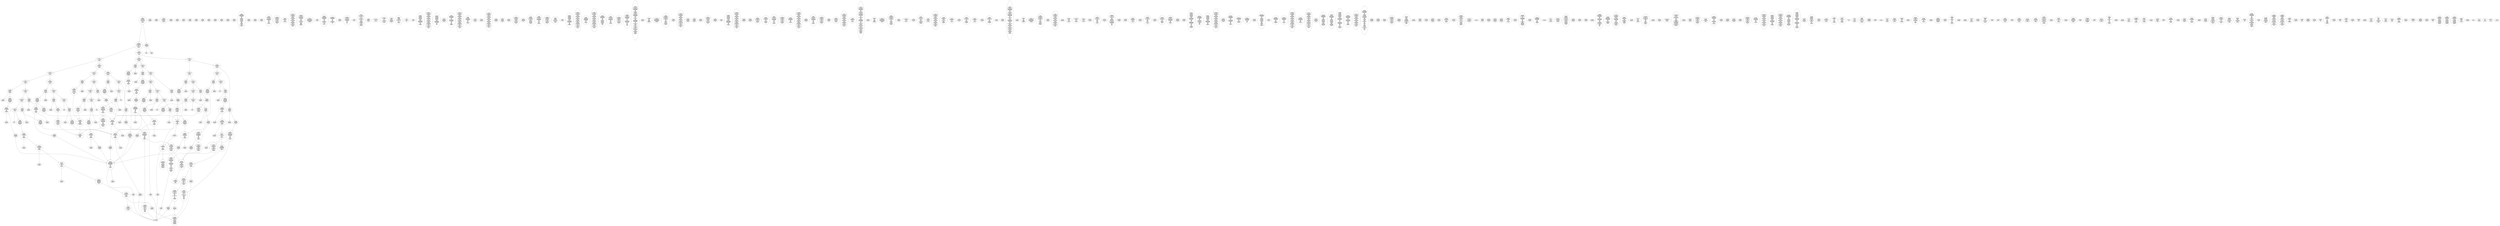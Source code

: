 /* Generated by GvGen v.1.0 (https://www.github.com/stricaud/gvgen) */

digraph G {
compound=true;
   node1 [label="[anywhere]"];
   node2 [label="# 0x0
PUSHX Data
PUSHX Data
MSTORE
PUSHX LogicData
CALLDATASIZE
LT
PUSHX Data
JUMPI
"];
   node3 [label="# 0xd
PUSHX Data
CALLDATALOAD
PUSHX BitData
SHR
PUSHX LogicData
GT
PUSHX Data
JUMPI
"];
   node4 [label="# 0x1e
PUSHX LogicData
GT
PUSHX Data
JUMPI
"];
   node5 [label="# 0x29
PUSHX LogicData
GT
PUSHX Data
JUMPI
"];
   node6 [label="# 0x34
PUSHX LogicData
EQ
PUSHX Data
JUMPI
"];
   node7 [label="# 0x3f
PUSHX LogicData
EQ
PUSHX Data
JUMPI
"];
   node8 [label="# 0x4a
PUSHX LogicData
EQ
PUSHX Data
JUMPI
"];
   node9 [label="# 0x55
PUSHX LogicData
EQ
PUSHX Data
JUMPI
"];
   node10 [label="# 0x60
STOP
"];
   node11 [label="# 0x61
JUMPDEST
PUSHX LogicData
EQ
PUSHX Data
JUMPI
"];
   node12 [label="# 0x6d
PUSHX LogicData
EQ
PUSHX Data
JUMPI
"];
   node13 [label="# 0x78
PUSHX LogicData
EQ
PUSHX Data
JUMPI
"];
   node14 [label="# 0x83
STOP
"];
   node15 [label="# 0x84
JUMPDEST
PUSHX LogicData
GT
PUSHX Data
JUMPI
"];
   node16 [label="# 0x90
PUSHX LogicData
EQ
PUSHX Data
JUMPI
"];
   node17 [label="# 0x9b
PUSHX LogicData
EQ
PUSHX Data
JUMPI
"];
   node18 [label="# 0xa6
PUSHX LogicData
EQ
PUSHX Data
JUMPI
"];
   node19 [label="# 0xb1
PUSHX LogicData
EQ
PUSHX Data
JUMPI
"];
   node20 [label="# 0xbc
STOP
"];
   node21 [label="# 0xbd
JUMPDEST
PUSHX LogicData
EQ
PUSHX Data
JUMPI
"];
   node22 [label="# 0xc9
PUSHX LogicData
EQ
PUSHX Data
JUMPI
"];
   node23 [label="# 0xd4
PUSHX LogicData
EQ
PUSHX Data
JUMPI
"];
   node24 [label="# 0xdf
STOP
"];
   node25 [label="# 0xe0
JUMPDEST
PUSHX LogicData
GT
PUSHX Data
JUMPI
"];
   node26 [label="# 0xec
PUSHX LogicData
GT
PUSHX Data
JUMPI
"];
   node27 [label="# 0xf7
PUSHX LogicData
EQ
PUSHX Data
JUMPI
"];
   node28 [label="# 0x102
PUSHX LogicData
EQ
PUSHX Data
JUMPI
"];
   node29 [label="# 0x10d
PUSHX LogicData
EQ
PUSHX Data
JUMPI
"];
   node30 [label="# 0x118
PUSHX LogicData
EQ
PUSHX Data
JUMPI
"];
   node31 [label="# 0x123
STOP
"];
   node32 [label="# 0x124
JUMPDEST
PUSHX LogicData
EQ
PUSHX Data
JUMPI
"];
   node33 [label="# 0x130
PUSHX LogicData
EQ
PUSHX Data
JUMPI
"];
   node34 [label="# 0x13b
PUSHX LogicData
EQ
PUSHX Data
JUMPI
"];
   node35 [label="# 0x146
STOP
"];
   node36 [label="# 0x147
JUMPDEST
PUSHX LogicData
EQ
PUSHX Data
JUMPI
"];
   node37 [label="# 0x152
PUSHX LogicData
EQ
PUSHX Data
JUMPI
"];
   node38 [label="# 0x15d
PUSHX LogicData
EQ
PUSHX Data
JUMPI
"];
   node39 [label="# 0x168
PUSHX LogicData
EQ
PUSHX Data
JUMPI
"];
   node40 [label="# 0x173
PUSHX LogicData
EQ
PUSHX Data
JUMPI
"];
   node41 [label="# 0x17e
PUSHX LogicData
EQ
PUSHX Data
JUMPI
"];
   node42 [label="# 0x189
STOP
"];
   node43 [label="# 0x18a
JUMPDEST
CALLDATASIZE
PUSHX Data
JUMPI
"];
   node44 [label="# 0x190
STOP
"];
   node45 [label="# 0x191
JUMPDEST
STOP
"];
   node46 [label="# 0x193
JUMPDEST
CALLVALUE
ISZERO
PUSHX Data
JUMPI
"];
   node47 [label="# 0x19b
PUSHX Data
REVERT
"];
   node48 [label="# 0x19f
JUMPDEST
PUSHX Data
PUSHX Data
CALLDATASIZE
PUSHX Data
PUSHX Data
JUMP
"];
   node49 [label="# 0x1ae
JUMPDEST
PUSHX Data
JUMP
"];
   node50 [label="# 0x1b3
JUMPDEST
CALLVALUE
ISZERO
PUSHX Data
JUMPI
"];
   node51 [label="# 0x1bb
PUSHX Data
REVERT
"];
   node52 [label="# 0x1bf
JUMPDEST
PUSHX Data
PUSHX Data
CALLDATASIZE
PUSHX Data
PUSHX Data
JUMP
"];
   node53 [label="# 0x1ce
JUMPDEST
PUSHX Data
JUMP
"];
   node54 [label="# 0x1d3
JUMPDEST
PUSHX MemData
MLOAD
ISZERO
ISZERO
MSTORE
PUSHX ArithData
ADD
"];
   node55 [label="# 0x1df
JUMPDEST
PUSHX MemData
MLOAD
SUB
RETURN
"];
   node56 [label="# 0x1e8
JUMPDEST
CALLVALUE
ISZERO
PUSHX Data
JUMPI
"];
   node57 [label="# 0x1f0
PUSHX Data
REVERT
"];
   node58 [label="# 0x1f4
JUMPDEST
PUSHX Data
PUSHX Data
JUMP
"];
   node59 [label="# 0x1fd
JUMPDEST
PUSHX MemData
MLOAD
PUSHX Data
PUSHX Data
JUMP
"];
   node60 [label="# 0x20a
JUMPDEST
CALLVALUE
ISZERO
PUSHX Data
JUMPI
"];
   node61 [label="# 0x212
PUSHX Data
REVERT
"];
   node62 [label="# 0x216
JUMPDEST
PUSHX Data
PUSHX Data
CALLDATASIZE
PUSHX Data
PUSHX Data
JUMP
"];
   node63 [label="# 0x225
JUMPDEST
PUSHX Data
JUMP
"];
   node64 [label="# 0x22a
JUMPDEST
PUSHX MemData
MLOAD
PUSHX ArithData
PUSHX BitData
PUSHX BitData
SHL
SUB
AND
MSTORE
PUSHX ArithData
ADD
PUSHX Data
JUMP
"];
   node65 [label="# 0x242
JUMPDEST
CALLVALUE
ISZERO
PUSHX Data
JUMPI
"];
   node66 [label="# 0x24a
PUSHX Data
REVERT
"];
   node67 [label="# 0x24e
JUMPDEST
PUSHX Data
PUSHX Data
CALLDATASIZE
PUSHX Data
PUSHX Data
JUMP
"];
   node68 [label="# 0x25d
JUMPDEST
PUSHX Data
JUMP
"];
   node69 [label="# 0x262
JUMPDEST
CALLVALUE
ISZERO
PUSHX Data
JUMPI
"];
   node70 [label="# 0x26a
PUSHX Data
REVERT
"];
   node71 [label="# 0x26e
JUMPDEST
PUSHX Data
PUSHX Data
CALLDATASIZE
PUSHX Data
PUSHX Data
JUMP
"];
   node72 [label="# 0x27d
JUMPDEST
PUSHX Data
JUMP
"];
   node73 [label="# 0x282
JUMPDEST
CALLVALUE
ISZERO
PUSHX Data
JUMPI
"];
   node74 [label="# 0x28a
PUSHX Data
REVERT
"];
   node75 [label="# 0x28e
JUMPDEST
PUSHX Data
PUSHX Data
JUMP
"];
   node76 [label="# 0x297
JUMPDEST
CALLVALUE
ISZERO
PUSHX Data
JUMPI
"];
   node77 [label="# 0x29f
PUSHX Data
REVERT
"];
   node78 [label="# 0x2a3
JUMPDEST
PUSHX Data
PUSHX Data
CALLDATASIZE
PUSHX Data
PUSHX Data
JUMP
"];
   node79 [label="# 0x2b2
JUMPDEST
PUSHX Data
JUMP
"];
   node80 [label="# 0x2b7
JUMPDEST
CALLVALUE
ISZERO
PUSHX Data
JUMPI
"];
   node81 [label="# 0x2bf
PUSHX Data
REVERT
"];
   node82 [label="# 0x2c3
JUMPDEST
PUSHX Data
PUSHX Data
CALLDATASIZE
PUSHX Data
PUSHX Data
JUMP
"];
   node83 [label="# 0x2d2
JUMPDEST
PUSHX Data
JUMP
"];
   node84 [label="# 0x2d7
JUMPDEST
CALLVALUE
ISZERO
PUSHX Data
JUMPI
"];
   node85 [label="# 0x2df
PUSHX Data
REVERT
"];
   node86 [label="# 0x2e3
JUMPDEST
PUSHX Data
PUSHX Data
CALLDATASIZE
PUSHX Data
PUSHX Data
JUMP
"];
   node87 [label="# 0x2f2
JUMPDEST
PUSHX Data
JUMP
"];
   node88 [label="# 0x2f7
JUMPDEST
CALLVALUE
ISZERO
PUSHX Data
JUMPI
"];
   node89 [label="# 0x2ff
PUSHX Data
REVERT
"];
   node90 [label="# 0x303
JUMPDEST
PUSHX Data
PUSHX Data
JUMP
"];
   node91 [label="# 0x30c
JUMPDEST
CALLVALUE
ISZERO
PUSHX Data
JUMPI
"];
   node92 [label="# 0x314
PUSHX Data
REVERT
"];
   node93 [label="# 0x318
JUMPDEST
PUSHX Data
PUSHX Data
CALLDATASIZE
PUSHX Data
PUSHX Data
JUMP
"];
   node94 [label="# 0x327
JUMPDEST
PUSHX Data
JUMP
"];
   node95 [label="# 0x32c
JUMPDEST
PUSHX MemData
MLOAD
MSTORE
PUSHX ArithData
ADD
PUSHX Data
JUMP
"];
   node96 [label="# 0x33a
JUMPDEST
CALLVALUE
ISZERO
PUSHX Data
JUMPI
"];
   node97 [label="# 0x342
PUSHX Data
REVERT
"];
   node98 [label="# 0x346
JUMPDEST
PUSHX Data
PUSHX Data
JUMP
"];
   node99 [label="# 0x34f
JUMPDEST
CALLVALUE
ISZERO
PUSHX Data
JUMPI
"];
   node100 [label="# 0x357
PUSHX Data
REVERT
"];
   node101 [label="# 0x35b
JUMPDEST
PUSHX Data
PUSHX Data
CALLDATASIZE
PUSHX Data
PUSHX Data
JUMP
"];
   node102 [label="# 0x36a
JUMPDEST
PUSHX Data
JUMP
"];
   node103 [label="# 0x36f
JUMPDEST
CALLVALUE
ISZERO
PUSHX Data
JUMPI
"];
   node104 [label="# 0x377
PUSHX Data
REVERT
"];
   node105 [label="# 0x37b
JUMPDEST
PUSHX Data
PUSHX Data
JUMP
"];
   node106 [label="# 0x384
JUMPDEST
CALLVALUE
ISZERO
PUSHX Data
JUMPI
"];
   node107 [label="# 0x38c
PUSHX Data
REVERT
"];
   node108 [label="# 0x390
JUMPDEST
PUSHX StorData
SLOAD
PUSHX ArithData
PUSHX BitData
PUSHX BitData
SHL
SUB
AND
PUSHX Data
JUMP
"];
   node109 [label="# 0x3a2
JUMPDEST
CALLVALUE
ISZERO
PUSHX Data
JUMPI
"];
   node110 [label="# 0x3aa
PUSHX Data
REVERT
"];
   node111 [label="# 0x3ae
JUMPDEST
PUSHX StorData
SLOAD
PUSHX Data
PUSHX Data
DIV
PUSHX BitData
AND
JUMP
"];
   node112 [label="# 0x3c1
JUMPDEST
CALLVALUE
ISZERO
PUSHX Data
JUMPI
"];
   node113 [label="# 0x3c9
PUSHX Data
REVERT
"];
   node114 [label="# 0x3cd
JUMPDEST
PUSHX Data
PUSHX Data
JUMP
"];
   node115 [label="# 0x3d6
JUMPDEST
CALLVALUE
ISZERO
PUSHX Data
JUMPI
"];
   node116 [label="# 0x3de
PUSHX Data
REVERT
"];
   node117 [label="# 0x3e2
JUMPDEST
PUSHX StorData
SLOAD
PUSHX Data
PUSHX BitData
AND
JUMP
"];
   node118 [label="# 0x3f0
JUMPDEST
CALLVALUE
ISZERO
PUSHX Data
JUMPI
"];
   node119 [label="# 0x3f8
PUSHX Data
REVERT
"];
   node120 [label="# 0x3fc
JUMPDEST
PUSHX Data
PUSHX Data
CALLDATASIZE
PUSHX Data
PUSHX Data
JUMP
"];
   node121 [label="# 0x40b
JUMPDEST
PUSHX Data
JUMP
"];
   node122 [label="# 0x410
JUMPDEST
CALLVALUE
ISZERO
PUSHX Data
JUMPI
"];
   node123 [label="# 0x418
PUSHX Data
REVERT
"];
   node124 [label="# 0x41c
JUMPDEST
PUSHX Data
PUSHX Data
CALLDATASIZE
PUSHX Data
PUSHX Data
JUMP
"];
   node125 [label="# 0x42b
JUMPDEST
PUSHX Data
JUMP
"];
   node126 [label="# 0x430
JUMPDEST
CALLVALUE
ISZERO
PUSHX Data
JUMPI
"];
   node127 [label="# 0x438
PUSHX Data
REVERT
"];
   node128 [label="# 0x43c
JUMPDEST
PUSHX Data
PUSHX StorData
SLOAD
JUMP
"];
   node129 [label="# 0x446
JUMPDEST
CALLVALUE
ISZERO
PUSHX Data
JUMPI
"];
   node130 [label="# 0x44e
PUSHX Data
REVERT
"];
   node131 [label="# 0x452
JUMPDEST
PUSHX Data
PUSHX Data
CALLDATASIZE
PUSHX Data
PUSHX Data
JUMP
"];
   node132 [label="# 0x461
JUMPDEST
PUSHX Data
JUMP
"];
   node133 [label="# 0x466
JUMPDEST
CALLVALUE
ISZERO
PUSHX Data
JUMPI
"];
   node134 [label="# 0x46e
PUSHX Data
REVERT
"];
   node135 [label="# 0x472
JUMPDEST
PUSHX Data
PUSHX Data
CALLDATASIZE
PUSHX Data
PUSHX Data
JUMP
"];
   node136 [label="# 0x481
JUMPDEST
PUSHX ArithData
PUSHX BitData
PUSHX BitData
SHL
SUB
AND
PUSHX Data
MSTORE
PUSHX Data
PUSHX Data
MSTORE
PUSHX Data
SHA3
AND
MSTORE
MSTORE
SHA3
SLOAD
PUSHX BitData
AND
JUMP
"];
   node137 [label="# 0x4af
JUMPDEST
CALLVALUE
ISZERO
PUSHX Data
JUMPI
"];
   node138 [label="# 0x4b7
PUSHX Data
REVERT
"];
   node139 [label="# 0x4bb
JUMPDEST
PUSHX Data
PUSHX Data
CALLDATASIZE
PUSHX Data
PUSHX Data
JUMP
"];
   node140 [label="# 0x4ca
JUMPDEST
PUSHX Data
JUMP
"];
   node141 [label="# 0x4cf
JUMPDEST
CALLVALUE
ISZERO
PUSHX Data
JUMPI
"];
   node142 [label="# 0x4d7
PUSHX Data
REVERT
"];
   node143 [label="# 0x4db
JUMPDEST
PUSHX Data
PUSHX Data
CALLDATASIZE
PUSHX Data
PUSHX Data
JUMP
"];
   node144 [label="# 0x4ea
JUMPDEST
PUSHX Data
JUMP
"];
   node145 [label="# 0x4ef
JUMPDEST
PUSHX Data
PUSHX Data
CALLDATASIZE
PUSHX Data
PUSHX Data
JUMP
"];
   node146 [label="# 0x4fd
JUMPDEST
PUSHX Data
JUMP
"];
   node147 [label="# 0x502
JUMPDEST
PUSHX StorData
SLOAD
PUSHX ArithData
PUSHX BitData
PUSHX BitData
SHL
SUB
AND
CALLER
EQ
PUSHX Data
JUMPI
"];
   node148 [label="# 0x515
PUSHX MemData
MLOAD
PUSHX BitData
PUSHX BitData
SHL
MSTORE
PUSHX ArithData
ADD
PUSHX Data
PUSHX Data
JUMP
"];
   node149 [label="# 0x52c
JUMPDEST
PUSHX MemData
MLOAD
SUB
REVERT
"];
   node150 [label="# 0x535
JUMPDEST
SELFBALANCE
GT
ISZERO
PUSHX Data
JUMPI
"];
   node151 [label="# 0x53e
PUSHX MemData
MLOAD
PUSHX BitData
PUSHX BitData
SHL
MSTORE
PUSHX Data
PUSHX ArithData
ADD
MSTORE
PUSHX Data
PUSHX ArithData
ADD
MSTORE
PUSHX Data
PUSHX ArithData
ADD
MSTORE
PUSHX ArithData
ADD
PUSHX Data
JUMP
"];
   node152 [label="# 0x585
JUMPDEST
PUSHX MemData
MLOAD
PUSHX ArithData
PUSHX BitData
PUSHX BitData
SHL
SUB
AND
ISZERO
PUSHX ArithData
MUL
PUSHX Data
CALL
ISZERO
ISZERO
PUSHX Data
JUMPI
"];
   node153 [label="# 0x5b2
RETURNDATASIZE
PUSHX Data
RETURNDATACOPY
RETURNDATASIZE
PUSHX Data
REVERT
"];
   node154 [label="# 0x5bb
JUMPDEST
JUMP
"];
   node155 [label="# 0x5c0
JUMPDEST
PUSHX Data
PUSHX ArithData
PUSHX BitData
PUSHX BitData
SHL
SUB
NOT
AND
PUSHX BitData
PUSHX BitData
SHL
EQ
PUSHX Data
JUMPI
"];
   node156 [label="# 0x5dc
PUSHX ArithData
PUSHX BitData
PUSHX BitData
SHL
SUB
NOT
AND
PUSHX BitData
PUSHX BitData
SHL
EQ
"];
   node157 [label="# 0x5f1
JUMPDEST
PUSHX Data
JUMPI
"];
   node158 [label="# 0x5f7
PUSHX BitData
PUSHX BitData
SHL
PUSHX ArithData
PUSHX BitData
PUSHX BitData
SHL
SUB
NOT
AND
EQ
"];
   node159 [label="# 0x60c
JUMPDEST
JUMP
"];
   node160 [label="# 0x612
JUMPDEST
PUSHX Data
PUSHX StorData
SLOAD
PUSHX Data
PUSHX Data
JUMP
"];
   node161 [label="# 0x621
JUMPDEST
PUSHX ArithData
ADD
PUSHX ArithData
DIV
MUL
PUSHX ArithData
ADD
PUSHX MemData
MLOAD
ADD
PUSHX Data
MSTORE
MSTORE
PUSHX ArithData
ADD
SLOAD
PUSHX Data
PUSHX Data
JUMP
"];
   node162 [label="# 0x64d
JUMPDEST
ISZERO
PUSHX Data
JUMPI
"];
   node163 [label="# 0x654
PUSHX LogicData
LT
PUSHX Data
JUMPI
"];
   node164 [label="# 0x65c
PUSHX ArithData
SLOAD
DIV
MUL
MSTORE
PUSHX ArithData
ADD
PUSHX Data
JUMP
"];
   node165 [label="# 0x66f
JUMPDEST
ADD
PUSHX Data
MSTORE
PUSHX Data
PUSHX Data
SHA3
"];
   node166 [label="# 0x67d
JUMPDEST
SLOAD
MSTORE
PUSHX ArithData
ADD
PUSHX ArithData
ADD
GT
PUSHX Data
JUMPI
"];
   node167 [label="# 0x691
SUB
PUSHX BitData
AND
ADD
"];
   node168 [label="# 0x69a
JUMPDEST
JUMP
"];
   node169 [label="# 0x6a4
JUMPDEST
PUSHX Data
MSTORE
PUSHX Data
PUSHX Data
MSTORE
PUSHX Data
SHA3
SLOAD
PUSHX ArithData
PUSHX BitData
PUSHX BitData
SHL
SUB
AND
PUSHX Data
JUMPI
"];
   node170 [label="# 0x6c1
PUSHX MemData
MLOAD
PUSHX BitData
PUSHX BitData
SHL
MSTORE
PUSHX Data
PUSHX ArithData
ADD
MSTORE
PUSHX Data
PUSHX ArithData
ADD
MSTORE
PUSHX Data
PUSHX ArithData
ADD
MSTORE
PUSHX BitData
PUSHX BitData
SHL
PUSHX ArithData
ADD
MSTORE
PUSHX ArithData
ADD
PUSHX Data
JUMP
"];
   node171 [label="# 0x71d
JUMPDEST
PUSHX Data
MSTORE
PUSHX Data
PUSHX Data
MSTORE
PUSHX Data
SHA3
SLOAD
PUSHX ArithData
PUSHX BitData
PUSHX BitData
SHL
SUB
AND
JUMP
"];
   node172 [label="# 0x739
JUMPDEST
PUSHX Data
PUSHX Data
PUSHX Data
JUMP
"];
   node173 [label="# 0x744
JUMPDEST
PUSHX ArithData
PUSHX BitData
PUSHX BitData
SHL
SUB
AND
PUSHX ArithData
PUSHX BitData
PUSHX BitData
SHL
SUB
AND
EQ
ISZERO
PUSHX Data
JUMPI
"];
   node174 [label="# 0x761
PUSHX MemData
MLOAD
PUSHX BitData
PUSHX BitData
SHL
MSTORE
PUSHX Data
PUSHX ArithData
ADD
MSTORE
PUSHX Data
PUSHX ArithData
ADD
MSTORE
PUSHX Data
PUSHX ArithData
ADD
MSTORE
PUSHX BitData
PUSHX BitData
SHL
PUSHX ArithData
ADD
MSTORE
PUSHX ArithData
ADD
PUSHX Data
JUMP
"];
   node175 [label="# 0x7b2
JUMPDEST
CALLER
PUSHX ArithData
PUSHX BitData
PUSHX BitData
SHL
SUB
AND
EQ
PUSHX Data
JUMPI
"];
   node176 [label="# 0x7c4
PUSHX Data
CALLER
PUSHX Data
JUMP
"];
   node177 [label="# 0x7ce
JUMPDEST
PUSHX Data
JUMPI
"];
   node178 [label="# 0x7d3
PUSHX MemData
MLOAD
PUSHX BitData
PUSHX BitData
SHL
MSTORE
PUSHX Data
PUSHX ArithData
ADD
MSTORE
PUSHX Data
PUSHX ArithData
ADD
MSTORE
PUSHX Data
PUSHX ArithData
ADD
MSTORE
PUSHX Data
PUSHX ArithData
ADD
MSTORE
PUSHX ArithData
ADD
PUSHX Data
JUMP
"];
   node179 [label="# 0x840
JUMPDEST
PUSHX Data
PUSHX Data
JUMP
"];
   node180 [label="# 0x84a
JUMPDEST
PUSHX Data
CALLER
PUSHX Data
JUMP
"];
   node181 [label="# 0x854
JUMPDEST
PUSHX Data
JUMPI
"];
   node182 [label="# 0x859
PUSHX MemData
MLOAD
PUSHX BitData
PUSHX BitData
SHL
MSTORE
PUSHX ArithData
ADD
PUSHX Data
PUSHX Data
JUMP
"];
   node183 [label="# 0x870
JUMPDEST
PUSHX Data
PUSHX Data
JUMP
"];
   node184 [label="# 0x87b
JUMPDEST
PUSHX StorData
SLOAD
PUSHX ArithData
PUSHX BitData
PUSHX BitData
SHL
SUB
AND
CALLER
EQ
PUSHX Data
JUMPI
"];
   node185 [label="# 0x88e
PUSHX MemData
MLOAD
PUSHX BitData
PUSHX BitData
SHL
MSTORE
PUSHX ArithData
ADD
PUSHX Data
PUSHX Data
JUMP
"];
   node186 [label="# 0x8a5
JUMPDEST
PUSHX StorData
SLOAD
PUSHX BitData
NOT
AND
PUSHX ArithData
DIV
PUSHX BitData
AND
ISZERO
MUL
OR
SSTORE
JUMP
"];
   node187 [label="# 0x8c2
JUMPDEST
PUSHX Data
PUSHX MemData
MLOAD
PUSHX ArithData
ADD
PUSHX Data
MSTORE
PUSHX Data
MSTORE
PUSHX Data
JUMP
"];
   node188 [label="# 0x8dd
JUMPDEST
PUSHX StorData
SLOAD
PUSHX ArithData
PUSHX BitData
PUSHX BitData
SHL
SUB
AND
CALLER
EQ
PUSHX Data
JUMPI
"];
   node189 [label="# 0x8f0
PUSHX MemData
MLOAD
PUSHX BitData
PUSHX BitData
SHL
MSTORE
PUSHX ArithData
ADD
PUSHX Data
PUSHX Data
JUMP
"];
   node190 [label="# 0x907
JUMPDEST
MLOAD
PUSHX Data
PUSHX Data
PUSHX ArithData
ADD
PUSHX Data
JUMP
"];
   node191 [label="# 0x91a
JUMPDEST
JUMP
"];
   node192 [label="# 0x91e
JUMPDEST
PUSHX Data
MSTORE
PUSHX Data
PUSHX Data
MSTORE
PUSHX Data
SHA3
SLOAD
PUSHX ArithData
PUSHX BitData
PUSHX BitData
SHL
SUB
AND
PUSHX Data
JUMPI
"];
   node193 [label="# 0x93c
PUSHX MemData
MLOAD
PUSHX BitData
PUSHX BitData
SHL
MSTORE
PUSHX Data
PUSHX ArithData
ADD
MSTORE
PUSHX Data
PUSHX ArithData
ADD
MSTORE
PUSHX Data
PUSHX ArithData
ADD
MSTORE
PUSHX BitData
PUSHX BitData
SHL
PUSHX ArithData
ADD
MSTORE
PUSHX ArithData
ADD
PUSHX Data
JUMP
"];
   node194 [label="# 0x995
JUMPDEST
PUSHX Data
PUSHX StorData
SLOAD
PUSHX Data
PUSHX Data
JUMP
"];
   node195 [label="# 0x9a4
JUMPDEST
PUSHX Data
PUSHX ArithData
PUSHX BitData
PUSHX BitData
SHL
SUB
AND
PUSHX Data
JUMPI
"];
   node196 [label="# 0x9b5
PUSHX MemData
MLOAD
PUSHX BitData
PUSHX BitData
SHL
MSTORE
PUSHX Data
PUSHX ArithData
ADD
MSTORE
PUSHX Data
PUSHX ArithData
ADD
MSTORE
PUSHX Data
PUSHX ArithData
ADD
MSTORE
PUSHX BitData
PUSHX BitData
SHL
PUSHX ArithData
ADD
MSTORE
PUSHX ArithData
ADD
PUSHX Data
JUMP
"];
   node197 [label="# 0xa0f
JUMPDEST
PUSHX ArithData
PUSHX BitData
PUSHX BitData
SHL
SUB
AND
PUSHX Data
MSTORE
PUSHX Data
PUSHX Data
MSTORE
PUSHX Data
SHA3
SLOAD
JUMP
"];
   node198 [label="# 0xa2b
JUMPDEST
PUSHX StorData
SLOAD
PUSHX ArithData
PUSHX BitData
PUSHX BitData
SHL
SUB
AND
CALLER
EQ
PUSHX Data
JUMPI
"];
   node199 [label="# 0xa3e
PUSHX MemData
MLOAD
PUSHX BitData
PUSHX BitData
SHL
MSTORE
PUSHX ArithData
ADD
PUSHX Data
PUSHX Data
JUMP
"];
   node200 [label="# 0xa55
JUMPDEST
PUSHX Data
PUSHX Data
PUSHX Data
JUMP
"];
   node201 [label="# 0xa5f
JUMPDEST
JUMP
"];
   node202 [label="# 0xa61
JUMPDEST
PUSHX StorData
SLOAD
PUSHX ArithData
PUSHX BitData
PUSHX BitData
SHL
SUB
AND
CALLER
EQ
PUSHX Data
JUMPI
"];
   node203 [label="# 0xa74
PUSHX MemData
MLOAD
PUSHX BitData
PUSHX BitData
SHL
MSTORE
PUSHX ArithData
ADD
PUSHX Data
PUSHX Data
JUMP
"];
   node204 [label="# 0xa8b
JUMPDEST
PUSHX StorData
SLOAD
PUSHX ArithData
PUSHX BitData
PUSHX BitData
SHL
SUB
NOT
AND
PUSHX ArithData
PUSHX BitData
PUSHX BitData
SHL
SUB
AND
OR
SSTORE
JUMP
"];
   node205 [label="# 0xaa9
JUMPDEST
JUMP
"];
   node206 [label="# 0xaac
JUMPDEST
PUSHX StorData
SLOAD
PUSHX ArithData
PUSHX BitData
PUSHX BitData
SHL
SUB
AND
CALLER
EQ
PUSHX Data
JUMPI
"];
   node207 [label="# 0xabf
PUSHX MemData
MLOAD
PUSHX BitData
PUSHX BitData
SHL
MSTORE
PUSHX ArithData
ADD
PUSHX Data
PUSHX Data
JUMP
"];
   node208 [label="# 0xad6
JUMPDEST
PUSHX StorData
SLOAD
PUSHX BitData
NOT
AND
PUSHX BitData
AND
ISZERO
OR
SSTORE
JUMP
"];
   node209 [label="# 0xaea
JUMPDEST
PUSHX Data
PUSHX StorData
SLOAD
PUSHX Data
PUSHX Data
JUMP
"];
   node210 [label="# 0xaf9
JUMPDEST
PUSHX StorData
SLOAD
PUSHX ArithData
PUSHX BitData
PUSHX BitData
SHL
SUB
AND
PUSHX BitData
ADDRESS
CALLER
PUSHX MemData
MLOAD
PUSHX ArithData
PUSHX BitData
PUSHX BitData
SHL
SUB
NOT
PUSHX BitData
SHL
AND
MSTORE
PUSHX ArithData
PUSHX BitData
PUSHX BitData
SHL
SUB
AND
PUSHX ArithData
ADD
MSTORE
AND
PUSHX ArithData
ADD
MSTORE
PUSHX ArithData
ADD
PUSHX Data
PUSHX MemData
MLOAD
SUB
PUSHX Data
EXTCODESIZE
ISZERO
ISZERO
PUSHX Data
JUMPI
"];
   node211 [label="# 0xb50
PUSHX Data
REVERT
"];
   node212 [label="# 0xb54
JUMPDEST
GAS
CALL
ISZERO
ISZERO
PUSHX Data
JUMPI
"];
   node213 [label="# 0xb5f
RETURNDATASIZE
PUSHX Data
RETURNDATACOPY
RETURNDATASIZE
PUSHX Data
REVERT
"];
   node214 [label="# 0xb68
JUMPDEST
PUSHX MemData
MLOAD
RETURNDATASIZE
PUSHX BitData
NOT
PUSHX ArithData
ADD
AND
ADD
PUSHX Data
MSTORE
ADD
PUSHX Data
PUSHX Data
JUMP
"];
   node215 [label="# 0xb8c
JUMPDEST
PUSHX Data
JUMPI
"];
   node216 [label="# 0xb91
PUSHX MemData
MLOAD
PUSHX BitData
PUSHX BitData
SHL
MSTORE
PUSHX Data
PUSHX ArithData
ADD
MSTORE
PUSHX Data
PUSHX ArithData
ADD
MSTORE
PUSHX BitData
PUSHX BitData
SHL
PUSHX ArithData
ADD
MSTORE
PUSHX ArithData
ADD
PUSHX Data
JUMP
"];
   node217 [label="# 0xbc8
JUMPDEST
PUSHX Data
CALLER
PUSHX Data
JUMP
"];
   node218 [label="# 0xbd3
JUMPDEST
PUSHX Data
CALLER
PUSHX Data
JUMP
"];
   node219 [label="# 0xbdd
JUMPDEST
PUSHX Data
JUMPI
"];
   node220 [label="# 0xbe2
PUSHX MemData
MLOAD
PUSHX BitData
PUSHX BitData
SHL
MSTORE
PUSHX ArithData
ADD
PUSHX Data
PUSHX Data
JUMP
"];
   node221 [label="# 0xbf9
JUMPDEST
PUSHX Data
PUSHX Data
JUMP
"];
   node222 [label="# 0xc05
JUMPDEST
JUMP
"];
   node223 [label="# 0xc0b
JUMPDEST
PUSHX Data
MSTORE
PUSHX Data
PUSHX Data
MSTORE
PUSHX Data
SHA3
SLOAD
PUSHX Data
PUSHX ArithData
PUSHX BitData
PUSHX BitData
SHL
SUB
AND
PUSHX Data
JUMPI
"];
   node224 [label="# 0xc2b
PUSHX MemData
MLOAD
PUSHX BitData
PUSHX BitData
SHL
MSTORE
PUSHX Data
PUSHX ArithData
ADD
MSTORE
PUSHX Data
PUSHX ArithData
ADD
MSTORE
PUSHX Data
PUSHX ArithData
ADD
MSTORE
PUSHX BitData
PUSHX BitData
SHL
PUSHX ArithData
ADD
MSTORE
PUSHX ArithData
ADD
PUSHX Data
JUMP
"];
   node225 [label="# 0xc8a
JUMPDEST
PUSHX Data
PUSHX Data
JUMP
"];
   node226 [label="# 0xc92
JUMPDEST
PUSHX Data
PUSHX Data
JUMP
"];
   node227 [label="# 0xc9b
JUMPDEST
PUSHX MemData
MLOAD
PUSHX ArithData
ADD
PUSHX Data
PUSHX Data
JUMP
"];
   node228 [label="# 0xcac
JUMPDEST
PUSHX MemData
MLOAD
PUSHX ArithData
SUB
SUB
MSTORE
PUSHX Data
MSTORE
JUMP
"];
   node229 [label="# 0xcc2
JUMPDEST
PUSHX StorData
SLOAD
PUSHX ArithData
PUSHX BitData
PUSHX BitData
SHL
SUB
AND
CALLER
EQ
PUSHX Data
JUMPI
"];
   node230 [label="# 0xcd5
PUSHX MemData
MLOAD
PUSHX BitData
PUSHX BitData
SHL
MSTORE
PUSHX ArithData
ADD
PUSHX Data
PUSHX Data
JUMP
"];
   node231 [label="# 0xcec
JUMPDEST
PUSHX ArithData
PUSHX BitData
PUSHX BitData
SHL
SUB
AND
PUSHX Data
JUMPI
"];
   node232 [label="# 0xcfb
PUSHX MemData
MLOAD
PUSHX BitData
PUSHX BitData
SHL
MSTORE
PUSHX Data
PUSHX ArithData
ADD
MSTORE
PUSHX Data
PUSHX ArithData
ADD
MSTORE
PUSHX Data
PUSHX ArithData
ADD
MSTORE
PUSHX BitData
PUSHX BitData
SHL
PUSHX ArithData
ADD
MSTORE
PUSHX ArithData
ADD
PUSHX Data
JUMP
"];
   node233 [label="# 0xd51
JUMPDEST
PUSHX Data
PUSHX Data
JUMP
"];
   node234 [label="# 0xd5a
JUMPDEST
PUSHX StorData
SLOAD
PUSHX ArithData
PUSHX BitData
PUSHX BitData
SHL
SUB
AND
CALLER
EQ
PUSHX Data
JUMPI
"];
   node235 [label="# 0xd6d
PUSHX MemData
MLOAD
PUSHX BitData
PUSHX BitData
SHL
MSTORE
PUSHX ArithData
ADD
PUSHX Data
PUSHX Data
JUMP
"];
   node236 [label="# 0xd84
JUMPDEST
PUSHX Data
SSTORE
JUMP
"];
   node237 [label="# 0xd89
JUMPDEST
PUSHX StorData
SLOAD
PUSHX BitData
AND
PUSHX Data
JUMPI
"];
   node238 [label="# 0xd94
PUSHX MemData
MLOAD
PUSHX BitData
PUSHX BitData
SHL
MSTORE
PUSHX Data
PUSHX ArithData
ADD
MSTORE
PUSHX Data
PUSHX ArithData
ADD
MSTORE
PUSHX Data
PUSHX ArithData
ADD
MSTORE
PUSHX ArithData
ADD
PUSHX Data
JUMP
"];
   node239 [label="# 0xddb
JUMPDEST
PUSHX LogicData
MLOAD
GT
PUSHX Data
JUMPI
"];
   node240 [label="# 0xde5
PUSHX StorData
SLOAD
PUSHX ArithData
PUSHX BitData
PUSHX BitData
SHL
SUB
AND
PUSHX BitData
CALLER
PUSHX MemData
MLOAD
PUSHX ArithData
PUSHX BitData
PUSHX BitData
SHL
SUB
NOT
PUSHX BitData
SHL
AND
MSTORE
PUSHX ArithData
PUSHX BitData
PUSHX BitData
SHL
SUB
AND
PUSHX ArithData
ADD
MSTORE
PUSHX Data
PUSHX ArithData
ADD
MSTORE
PUSHX ArithData
ADD
PUSHX Data
PUSHX MemData
MLOAD
SUB
PUSHX Data
EXTCODESIZE
ISZERO
ISZERO
PUSHX Data
JUMPI
"];
   node241 [label="# 0xe3a
PUSHX Data
REVERT
"];
   node242 [label="# 0xe3e
JUMPDEST
GAS
CALL
ISZERO
ISZERO
PUSHX Data
JUMPI
"];
   node243 [label="# 0xe49
RETURNDATASIZE
PUSHX Data
RETURNDATACOPY
RETURNDATASIZE
PUSHX Data
REVERT
"];
   node244 [label="# 0xe52
JUMPDEST
PUSHX MemData
MLOAD
RETURNDATASIZE
PUSHX BitData
NOT
PUSHX ArithData
ADD
AND
ADD
PUSHX Data
MSTORE
ADD
PUSHX Data
PUSHX Data
JUMP
"];
   node245 [label="# 0xe76
JUMPDEST
PUSHX Data
JUMPI
"];
   node246 [label="# 0xe7b
PUSHX LogicData
MLOAD
LT
PUSHX Data
JUMPI
"];
   node247 [label="# 0xe86
PUSHX Data
PUSHX Data
JUMP
"];
   node248 [label="# 0xe8d
JUMPDEST
PUSHX ArithData
MUL
PUSHX ArithData
ADD
ADD
MLOAD
PUSHX StorData
SLOAD
PUSHX Data
PUSHX Data
JUMP
"];
   node249 [label="# 0xea2
JUMPDEST
CALLVALUE
EQ
PUSHX Data
JUMPI
"];
   node250 [label="# 0xea9
PUSHX MemData
MLOAD
PUSHX BitData
PUSHX BitData
SHL
MSTORE
PUSHX Data
PUSHX ArithData
ADD
MSTORE
PUSHX Data
PUSHX ArithData
ADD
MSTORE
PUSHX Data
PUSHX ArithData
ADD
MSTORE
PUSHX ArithData
ADD
PUSHX Data
JUMP
"];
   node251 [label="# 0xef0
JUMPDEST
PUSHX StorData
SLOAD
PUSHX Data
DIV
PUSHX BitData
AND
ISZERO
PUSHX Data
JUMPI
"];
   node252 [label="# 0xf01
PUSHX Data
PUSHX LogicData
MLOAD
LT
PUSHX Data
JUMPI
"];
   node253 [label="# 0xf0e
PUSHX Data
PUSHX Data
JUMP
"];
   node254 [label="# 0xf15
JUMPDEST
PUSHX ArithData
MUL
PUSHX ArithData
ADD
ADD
MLOAD
PUSHX Data
PUSHX Data
JUMP
"];
   node255 [label="# 0xf27
JUMPDEST
PUSHX LogicData
MLOAD
LT
PUSHX Data
JUMPI
"];
   node256 [label="# 0xf33
PUSHX Data
PUSHX Data
JUMP
"];
   node257 [label="# 0xf3a
JUMPDEST
PUSHX ArithData
MUL
PUSHX ArithData
ADD
ADD
MLOAD
PUSHX Data
PUSHX Data
JUMP
"];
   node258 [label="# 0xf4e
JUMPDEST
MSTORE
"];
   node259 [label="# 0xf52
JUMPDEST
PUSHX Data
JUMP
"];
   node260 [label="# 0xf57
JUMPDEST
PUSHX StorData
SLOAD
PUSHX ArithData
PUSHX BitData
PUSHX BitData
SHL
SUB
AND
PUSHX BitData
CALLER
PUSHX MemData
MLOAD
PUSHX ArithData
PUSHX BitData
PUSHX BitData
SHL
SUB
NOT
PUSHX BitData
SHL
AND
MSTORE
PUSHX ArithData
PUSHX BitData
PUSHX BitData
SHL
SUB
AND
PUSHX ArithData
ADD
MSTORE
PUSHX Data
PUSHX ArithData
ADD
MSTORE
PUSHX ArithData
ADD
PUSHX Data
PUSHX MemData
MLOAD
SUB
PUSHX Data
EXTCODESIZE
ISZERO
ISZERO
PUSHX Data
JUMPI
"];
   node261 [label="# 0xfad
PUSHX Data
REVERT
"];
   node262 [label="# 0xfb1
JUMPDEST
GAS
CALL
ISZERO
ISZERO
PUSHX Data
JUMPI
"];
   node263 [label="# 0xfbc
RETURNDATASIZE
PUSHX Data
RETURNDATACOPY
RETURNDATASIZE
PUSHX Data
REVERT
"];
   node264 [label="# 0xfc5
JUMPDEST
PUSHX MemData
MLOAD
RETURNDATASIZE
PUSHX BitData
NOT
PUSHX ArithData
ADD
AND
ADD
PUSHX Data
MSTORE
ADD
PUSHX Data
PUSHX Data
JUMP
"];
   node265 [label="# 0xfe9
JUMPDEST
PUSHX Data
JUMPI
"];
   node266 [label="# 0xfee
PUSHX MemData
MLOAD
PUSHX BitData
PUSHX BitData
SHL
MSTORE
PUSHX Data
PUSHX ArithData
ADD
MSTORE
PUSHX Data
PUSHX ArithData
ADD
MSTORE
PUSHX Data
PUSHX ArithData
ADD
MSTORE
PUSHX ArithData
ADD
PUSHX Data
JUMP
"];
   node267 [label="# 0x1035
JUMPDEST
PUSHX Data
"];
   node268 [label="# 0x1038
JUMPDEST
MLOAD
LT
ISZERO
PUSHX Data
JUMPI
"];
   node269 [label="# 0x1042
PUSHX LogicData
MLOAD
GT
ISZERO
PUSHX Data
JUMPI
"];
   node270 [label="# 0x104c
PUSHX Data
MLOAD
LT
PUSHX Data
JUMPI
"];
   node271 [label="# 0x1059
PUSHX Data
PUSHX Data
JUMP
"];
   node272 [label="# 0x1060
JUMPDEST
PUSHX ArithData
MUL
PUSHX ArithData
ADD
ADD
MLOAD
MLOAD
LT
PUSHX Data
JUMPI
"];
   node273 [label="# 0x1073
PUSHX Data
PUSHX Data
JUMP
"];
   node274 [label="# 0x107a
JUMPDEST
PUSHX ArithData
MUL
PUSHX ArithData
ADD
ADD
MLOAD
PUSHX Data
PUSHX Data
PUSHX StorData
SLOAD
PUSHX ArithData
PUSHX BitData
PUSHX BitData
SHL
SUB
AND
JUMP
"];
   node275 [label="# 0x1096
JUMPDEST
PUSHX Data
JUMP
"];
   node276 [label="# 0x109b
JUMPDEST
PUSHX Data
JUMP
"];
   node277 [label="# 0x10a0
JUMPDEST
PUSHX Data
PUSHX LogicData
MLOAD
LT
PUSHX Data
JUMPI
"];
   node278 [label="# 0x10af
PUSHX Data
PUSHX Data
JUMP
"];
   node279 [label="# 0x10b6
JUMPDEST
PUSHX ArithData
MUL
PUSHX ArithData
ADD
ADD
MLOAD
MLOAD
LT
PUSHX Data
JUMPI
"];
   node280 [label="# 0x10c9
PUSHX Data
PUSHX Data
JUMP
"];
   node281 [label="# 0x10d0
JUMPDEST
PUSHX ArithData
MUL
PUSHX ArithData
ADD
ADD
MLOAD
PUSHX Data
CALLER
JUMP
"];
   node282 [label="# 0x10df
JUMPDEST
PUSHX StorData
SLOAD
PUSHX ArithData
PUSHX BitData
PUSHX BitData
SHL
SUB
AND
PUSHX Data
JUMP
"];
   node283 [label="# 0x10f0
JUMPDEST
PUSHX Data
PUSHX Data
JUMP
"];
   node284 [label="# 0x10fa
JUMPDEST
PUSHX Data
JUMP
"];
   node285 [label="# 0x1102
JUMPDEST
PUSHX Data
MSTORE
PUSHX Data
PUSHX Data
MSTORE
PUSHX Data
SHA3
SLOAD
PUSHX ArithData
PUSHX BitData
PUSHX BitData
SHL
SUB
NOT
AND
PUSHX ArithData
PUSHX BitData
PUSHX BitData
SHL
SUB
AND
OR
SSTORE
PUSHX Data
PUSHX Data
JUMP
"];
   node286 [label="# 0x1137
JUMPDEST
PUSHX ArithData
PUSHX BitData
PUSHX BitData
SHL
SUB
AND
PUSHX Data
PUSHX MemData
MLOAD
PUSHX MemData
MLOAD
SUB
LOGX
JUMP
"];
   node287 [label="# 0x1170
JUMPDEST
PUSHX Data
MSTORE
PUSHX Data
PUSHX Data
MSTORE
PUSHX Data
SHA3
SLOAD
PUSHX ArithData
PUSHX BitData
PUSHX BitData
SHL
SUB
AND
PUSHX Data
JUMPI
"];
   node288 [label="# 0x118d
PUSHX MemData
MLOAD
PUSHX BitData
PUSHX BitData
SHL
MSTORE
PUSHX Data
PUSHX ArithData
ADD
MSTORE
PUSHX Data
PUSHX ArithData
ADD
MSTORE
PUSHX Data
PUSHX ArithData
ADD
MSTORE
PUSHX BitData
PUSHX BitData
SHL
PUSHX ArithData
ADD
MSTORE
PUSHX ArithData
ADD
PUSHX Data
JUMP
"];
   node289 [label="# 0x11e9
JUMPDEST
PUSHX Data
PUSHX Data
PUSHX Data
JUMP
"];
   node290 [label="# 0x11f4
JUMPDEST
PUSHX ArithData
PUSHX BitData
PUSHX BitData
SHL
SUB
AND
PUSHX ArithData
PUSHX BitData
PUSHX BitData
SHL
SUB
AND
EQ
PUSHX Data
JUMPI
"];
   node291 [label="# 0x1211
PUSHX ArithData
PUSHX BitData
PUSHX BitData
SHL
SUB
AND
PUSHX Data
PUSHX Data
JUMP
"];
   node292 [label="# 0x1224
JUMPDEST
PUSHX ArithData
PUSHX BitData
PUSHX BitData
SHL
SUB
AND
EQ
"];
   node293 [label="# 0x122f
JUMPDEST
PUSHX Data
JUMPI
"];
   node294 [label="# 0x1235
PUSHX ArithData
PUSHX BitData
PUSHX BitData
SHL
SUB
AND
PUSHX Data
MSTORE
PUSHX Data
PUSHX Data
MSTORE
PUSHX Data
SHA3
AND
MSTORE
MSTORE
SHA3
SLOAD
PUSHX BitData
AND
"];
   node295 [label="# 0x125f
JUMPDEST
JUMP
"];
   node296 [label="# 0x1267
JUMPDEST
PUSHX ArithData
PUSHX BitData
PUSHX BitData
SHL
SUB
AND
PUSHX Data
PUSHX Data
JUMP
"];
   node297 [label="# 0x127a
JUMPDEST
PUSHX ArithData
PUSHX BitData
PUSHX BitData
SHL
SUB
AND
EQ
PUSHX Data
JUMPI
"];
   node298 [label="# 0x1289
PUSHX MemData
MLOAD
PUSHX BitData
PUSHX BitData
SHL
MSTORE
PUSHX Data
PUSHX ArithData
ADD
MSTORE
PUSHX Data
PUSHX ArithData
ADD
MSTORE
PUSHX Data
PUSHX ArithData
ADD
MSTORE
PUSHX BitData
PUSHX BitData
SHL
PUSHX ArithData
ADD
MSTORE
PUSHX ArithData
ADD
PUSHX Data
JUMP
"];
   node299 [label="# 0x12e2
JUMPDEST
PUSHX ArithData
PUSHX BitData
PUSHX BitData
SHL
SUB
AND
PUSHX Data
JUMPI
"];
   node300 [label="# 0x12f1
PUSHX MemData
MLOAD
PUSHX BitData
PUSHX BitData
SHL
MSTORE
PUSHX Data
PUSHX ArithData
ADD
MSTORE
PUSHX ArithData
ADD
MSTORE
PUSHX Data
PUSHX ArithData
ADD
MSTORE
PUSHX BitData
PUSHX BitData
SHL
PUSHX ArithData
ADD
MSTORE
PUSHX ArithData
ADD
PUSHX Data
JUMP
"];
   node301 [label="# 0x1344
JUMPDEST
PUSHX Data
PUSHX Data
PUSHX Data
JUMP
"];
   node302 [label="# 0x134f
JUMPDEST
PUSHX ArithData
PUSHX BitData
PUSHX BitData
SHL
SUB
AND
PUSHX Data
MSTORE
PUSHX Data
PUSHX Data
MSTORE
PUSHX Data
SHA3
SLOAD
PUSHX Data
PUSHX Data
PUSHX Data
JUMP
"];
   node303 [label="# 0x1378
JUMPDEST
SSTORE
PUSHX ArithData
PUSHX BitData
PUSHX BitData
SHL
SUB
AND
PUSHX Data
MSTORE
PUSHX Data
PUSHX Data
MSTORE
PUSHX Data
SHA3
SLOAD
PUSHX Data
PUSHX Data
PUSHX Data
JUMP
"];
   node304 [label="# 0x13a6
JUMPDEST
SSTORE
PUSHX Data
MSTORE
PUSHX Data
PUSHX Data
MSTORE
PUSHX Data
SHA3
SLOAD
PUSHX ArithData
PUSHX BitData
PUSHX BitData
SHL
SUB
NOT
AND
PUSHX ArithData
PUSHX BitData
PUSHX BitData
SHL
SUB
AND
OR
SSTORE
PUSHX Data
PUSHX Data
JUMP
"];
   node305 [label="# 0x13dd
JUMPDEST
PUSHX StorData
SLOAD
PUSHX ArithData
PUSHX BitData
PUSHX BitData
SHL
SUB
AND
PUSHX ArithData
PUSHX BitData
PUSHX BitData
SHL
SUB
NOT
AND
OR
SSTORE
PUSHX MemData
MLOAD
AND
PUSHX Data
PUSHX Data
LOGX
JUMP
"];
   node306 [label="# 0x142f
JUMPDEST
PUSHX ArithData
PUSHX BitData
PUSHX BitData
SHL
SUB
AND
PUSHX ArithData
PUSHX BitData
PUSHX BitData
SHL
SUB
AND
EQ
ISZERO
PUSHX Data
JUMPI
"];
   node307 [label="# 0x144a
PUSHX MemData
MLOAD
PUSHX BitData
PUSHX BitData
SHL
MSTORE
PUSHX Data
PUSHX ArithData
ADD
MSTORE
PUSHX Data
PUSHX ArithData
ADD
MSTORE
PUSHX Data
PUSHX ArithData
ADD
MSTORE
PUSHX ArithData
ADD
PUSHX Data
JUMP
"];
   node308 [label="# 0x1491
JUMPDEST
PUSHX ArithData
PUSHX BitData
PUSHX BitData
SHL
SUB
AND
PUSHX Data
MSTORE
PUSHX Data
PUSHX ArithData
MSTORE
PUSHX MemData
SHA3
AND
MSTORE
MSTORE
SHA3
SLOAD
PUSHX BitData
NOT
AND
ISZERO
ISZERO
OR
SSTORE
MLOAD
MSTORE
PUSHX Data
ADD
PUSHX MemData
MLOAD
SUB
LOGX
JUMP
"];
   node309 [label="# 0x14fe
JUMPDEST
PUSHX Data
PUSHX Data
JUMP
"];
   node310 [label="# 0x1509
JUMPDEST
PUSHX Data
PUSHX Data
JUMP
"];
   node311 [label="# 0x1515
JUMPDEST
PUSHX Data
JUMPI
"];
   node312 [label="# 0x151a
PUSHX MemData
MLOAD
PUSHX BitData
PUSHX BitData
SHL
MSTORE
PUSHX ArithData
ADD
PUSHX Data
PUSHX Data
JUMP
"];
   node313 [label="# 0x1531
JUMPDEST
PUSHX Data
PUSHX Data
JUMPI
"];
   node314 [label="# 0x1539
PUSHX Data
MLOAD
ADD
MSTORE
PUSHX Data
MSTORE
PUSHX BitData
PUSHX BitData
SHL
PUSHX ArithData
ADD
MSTORE
JUMP
"];
   node315 [label="# 0x1555
JUMPDEST
PUSHX Data
"];
   node316 [label="# 0x1559
JUMPDEST
ISZERO
PUSHX Data
JUMPI
"];
   node317 [label="# 0x1560
PUSHX Data
PUSHX Data
JUMP
"];
   node318 [label="# 0x1569
JUMPDEST
PUSHX Data
PUSHX Data
PUSHX Data
JUMP
"];
   node319 [label="# 0x1578
JUMPDEST
PUSHX Data
JUMP
"];
   node320 [label="# 0x157f
JUMPDEST
PUSHX Data
PUSHX LogicData
GT
ISZERO
PUSHX Data
JUMPI
"];
   node321 [label="# 0x1593
PUSHX Data
PUSHX Data
JUMP
"];
   node322 [label="# 0x159a
JUMPDEST
PUSHX MemData
MLOAD
MSTORE
PUSHX ArithData
ADD
PUSHX BitData
NOT
AND
PUSHX ArithData
ADD
ADD
PUSHX Data
MSTORE
ISZERO
PUSHX Data
JUMPI
"];
   node323 [label="# 0x15b8
PUSHX ArithData
ADD
CALLDATASIZE
CALLDATACOPY
ADD
"];
   node324 [label="# 0x15c4
JUMPDEST
"];
   node325 [label="# 0x15c8
JUMPDEST
ISZERO
PUSHX Data
JUMPI
"];
   node326 [label="# 0x15cf
PUSHX Data
PUSHX Data
PUSHX Data
JUMP
"];
   node327 [label="# 0x15d9
JUMPDEST
PUSHX Data
PUSHX Data
PUSHX Data
JUMP
"];
   node328 [label="# 0x15e6
JUMPDEST
PUSHX Data
PUSHX Data
PUSHX Data
JUMP
"];
   node329 [label="# 0x15f1
JUMPDEST
PUSHX BitData
SHL
MLOAD
LT
PUSHX Data
JUMPI
"];
   node330 [label="# 0x15ff
PUSHX Data
PUSHX Data
JUMP
"];
   node331 [label="# 0x1606
JUMPDEST
PUSHX ArithData
ADD
ADD
PUSHX ArithData
PUSHX BitData
PUSHX BitData
SHL
SUB
NOT
AND
PUSHX BitData
BYTE
MSTORE8
PUSHX Data
PUSHX Data
PUSHX Data
JUMP
"];
   node332 [label="# 0x1628
JUMPDEST
PUSHX Data
JUMP
"];
   node333 [label="# 0x162f
JUMPDEST
PUSHX ArithData
PUSHX BitData
PUSHX BitData
SHL
SUB
AND
ISZERO
PUSHX Data
JUMPI
"];
   node334 [label="# 0x163f
PUSHX Data
"];
   node335 [label="# 0x1641
JUMPDEST
LT
ISZERO
PUSHX Data
JUMPI
"];
   node336 [label="# 0x164a
PUSHX Data
PUSHX StorData
SLOAD
PUSHX Data
PUSHX Data
JUMP
"];
   node337 [label="# 0x165b
JUMPDEST
SSTORE
PUSHX Data
PUSHX StorData
SLOAD
PUSHX MemData
MLOAD
PUSHX ArithData
ADD
PUSHX Data
MSTORE
PUSHX Data
MSTORE
PUSHX Data
JUMP
"];
   node338 [label="# 0x167e
JUMPDEST
PUSHX Data
PUSHX Data
JUMP
"];
   node339 [label="# 0x1688
JUMPDEST
PUSHX Data
JUMP
"];
   node340 [label="# 0x1690
JUMPDEST
PUSHX Data
JUMP
"];
   node341 [label="# 0x1696
JUMPDEST
PUSHX Data
"];
   node342 [label="# 0x169d
JUMPDEST
PUSHX ArithData
PUSHX BitData
PUSHX BitData
SHL
SUB
AND
PUSHX ArithData
PUSHX BitData
PUSHX BitData
SHL
SUB
AND
PUSHX Data
PUSHX MemData
MLOAD
PUSHX MemData
MLOAD
SUB
LOGX
JUMP
"];
   node343 [label="# 0x16e3
JUMPDEST
PUSHX Data
PUSHX ArithData
PUSHX BitData
PUSHX BitData
SHL
SUB
AND
EXTCODESIZE
ISZERO
PUSHX Data
JUMPI
"];
   node344 [label="# 0x16f6
PUSHX MemData
MLOAD
PUSHX BitData
PUSHX BitData
SHL
MSTORE
PUSHX ArithData
PUSHX BitData
PUSHX BitData
SHL
SUB
AND
PUSHX Data
PUSHX Data
CALLER
PUSHX ArithData
ADD
PUSHX Data
JUMP
"];
   node345 [label="# 0x1727
JUMPDEST
PUSHX Data
PUSHX MemData
MLOAD
SUB
PUSHX Data
EXTCODESIZE
ISZERO
ISZERO
PUSHX Data
JUMPI
"];
   node346 [label="# 0x173d
PUSHX Data
REVERT
"];
   node347 [label="# 0x1741
JUMPDEST
GAS
CALL
ISZERO
PUSHX Data
JUMPI
"];
   node348 [label="# 0x174f
PUSHX MemData
MLOAD
PUSHX ArithData
RETURNDATASIZE
ADD
PUSHX BitData
NOT
AND
ADD
MSTORE
PUSHX Data
ADD
PUSHX Data
JUMP
"];
   node349 [label="# 0x176e
JUMPDEST
PUSHX Data
"];
   node350 [label="# 0x1771
JUMPDEST
PUSHX Data
JUMPI
"];
   node351 [label="# 0x1776
RETURNDATASIZE
ISZERO
PUSHX Data
JUMPI
"];
   node352 [label="# 0x177e
PUSHX MemData
MLOAD
PUSHX BitData
NOT
PUSHX ArithData
RETURNDATASIZE
ADD
AND
ADD
PUSHX Data
MSTORE
RETURNDATASIZE
MSTORE
RETURNDATASIZE
PUSHX Data
PUSHX ArithData
ADD
RETURNDATACOPY
PUSHX Data
JUMP
"];
   node353 [label="# 0x179f
JUMPDEST
PUSHX Data
"];
   node354 [label="# 0x17a4
JUMPDEST
MLOAD
PUSHX Data
JUMPI
"];
   node355 [label="# 0x17ac
PUSHX MemData
MLOAD
PUSHX BitData
PUSHX BitData
SHL
MSTORE
PUSHX ArithData
ADD
PUSHX Data
PUSHX Data
JUMP
"];
   node356 [label="# 0x17c3
JUMPDEST
MLOAD
PUSHX ArithData
ADD
REVERT
"];
   node357 [label="# 0x17cb
JUMPDEST
PUSHX ArithData
PUSHX BitData
PUSHX BitData
SHL
SUB
NOT
AND
PUSHX BitData
PUSHX BitData
SHL
EQ
PUSHX Data
JUMP
"];
   node358 [label="# 0x17e5
JUMPDEST
PUSHX Data
JUMP
"];
   node359 [label="# 0x17f0
JUMPDEST
PUSHX Data
PUSHX Data
JUMP
"];
   node360 [label="# 0x17fa
JUMPDEST
PUSHX Data
PUSHX Data
PUSHX Data
JUMP
"];
   node361 [label="# 0x1807
JUMPDEST
PUSHX Data
JUMPI
"];
   node362 [label="# 0x180c
PUSHX MemData
MLOAD
PUSHX BitData
PUSHX BitData
SHL
MSTORE
PUSHX ArithData
ADD
PUSHX Data
PUSHX Data
JUMP
"];
   node363 [label="# 0x1823
JUMPDEST
PUSHX ArithData
PUSHX BitData
PUSHX BitData
SHL
SUB
AND
PUSHX Data
JUMPI
"];
   node364 [label="# 0x1832
PUSHX MemData
MLOAD
PUSHX BitData
PUSHX BitData
SHL
MSTORE
PUSHX Data
PUSHX ArithData
ADD
MSTORE
PUSHX ArithData
ADD
MSTORE
PUSHX Data
PUSHX ArithData
ADD
MSTORE
PUSHX ArithData
ADD
PUSHX Data
JUMP
"];
   node365 [label="# 0x1879
JUMPDEST
PUSHX Data
MSTORE
PUSHX Data
PUSHX Data
MSTORE
PUSHX Data
SHA3
SLOAD
PUSHX ArithData
PUSHX BitData
PUSHX BitData
SHL
SUB
AND
ISZERO
PUSHX Data
JUMPI
"];
   node366 [label="# 0x1897
PUSHX MemData
MLOAD
PUSHX BitData
PUSHX BitData
SHL
MSTORE
PUSHX Data
PUSHX ArithData
ADD
MSTORE
PUSHX Data
PUSHX ArithData
ADD
MSTORE
PUSHX Data
PUSHX ArithData
ADD
MSTORE
PUSHX ArithData
ADD
PUSHX Data
JUMP
"];
   node367 [label="# 0x18de
JUMPDEST
PUSHX ArithData
PUSHX BitData
PUSHX BitData
SHL
SUB
AND
PUSHX Data
MSTORE
PUSHX Data
PUSHX Data
MSTORE
PUSHX Data
SHA3
SLOAD
PUSHX Data
PUSHX Data
PUSHX Data
JUMP
"];
   node368 [label="# 0x1907
JUMPDEST
SSTORE
PUSHX Data
MSTORE
PUSHX Data
PUSHX Data
MSTORE
PUSHX Data
SHA3
SLOAD
PUSHX ArithData
PUSHX BitData
PUSHX BitData
SHL
SUB
NOT
AND
PUSHX ArithData
PUSHX BitData
PUSHX BitData
SHL
SUB
AND
OR
SSTORE
PUSHX Data
PUSHX Data
JUMP
"];
   node369 [label="# 0x193e
JUMPDEST
SLOAD
PUSHX Data
PUSHX Data
JUMP
"];
   node370 [label="# 0x194a
JUMPDEST
PUSHX Data
MSTORE
PUSHX Data
PUSHX Data
SHA3
PUSHX ArithData
ADD
PUSHX Data
DIV
ADD
PUSHX Data
JUMPI
"];
   node371 [label="# 0x1964
PUSHX Data
SSTORE
PUSHX Data
JUMP
"];
   node372 [label="# 0x196c
JUMPDEST
PUSHX LogicData
LT
PUSHX Data
JUMPI
"];
   node373 [label="# 0x1975
MLOAD
PUSHX BitData
NOT
AND
ADD
OR
SSTORE
PUSHX Data
JUMP
"];
   node374 [label="# 0x1985
JUMPDEST
ADD
PUSHX ArithData
ADD
SSTORE
ISZERO
PUSHX Data
JUMPI
"];
   node375 [label="# 0x1994
ADD
"];
   node376 [label="# 0x1997
JUMPDEST
GT
ISZERO
PUSHX Data
JUMPI
"];
   node377 [label="# 0x19a0
MLOAD
SSTORE
PUSHX ArithData
ADD
PUSHX ArithData
ADD
PUSHX Data
JUMP
"];
   node378 [label="# 0x19b2
JUMPDEST
PUSHX Data
PUSHX Data
JUMP
"];
   node379 [label="# 0x19be
JUMPDEST
JUMP
"];
   node380 [label="# 0x19c2
JUMPDEST
"];
   node381 [label="# 0x19c3
JUMPDEST
GT
ISZERO
PUSHX Data
JUMPI
"];
   node382 [label="# 0x19cc
PUSHX Data
SSTORE
PUSHX ArithData
ADD
PUSHX Data
JUMP
"];
   node383 [label="# 0x19d7
JUMPDEST
PUSHX Data
PUSHX LogicData
GT
ISZERO
PUSHX Data
JUMPI
"];
   node384 [label="# 0x19ea
PUSHX Data
PUSHX Data
JUMP
"];
   node385 [label="# 0x19f1
JUMPDEST
PUSHX Data
PUSHX ArithData
ADD
PUSHX BitData
NOT
AND
PUSHX ArithData
ADD
PUSHX Data
JUMP
"];
   node386 [label="# 0x1a04
JUMPDEST
MSTORE
ADD
GT
ISZERO
PUSHX Data
JUMPI
"];
   node387 [label="# 0x1a14
PUSHX Data
REVERT
"];
   node388 [label="# 0x1a18
JUMPDEST
PUSHX ArithData
ADD
CALLDATACOPY
PUSHX Data
PUSHX ArithData
ADD
ADD
MSTORE
JUMP
"];
   node389 [label="# 0x1a2f
JUMPDEST
CALLDATALOAD
PUSHX ArithData
PUSHX BitData
PUSHX BitData
SHL
SUB
AND
EQ
PUSHX Data
JUMPI
"];
   node390 [label="# 0x1a42
PUSHX Data
REVERT
"];
   node391 [label="# 0x1a46
JUMPDEST
JUMP
"];
   node392 [label="# 0x1a4b
JUMPDEST
PUSHX Data
PUSHX ArithData
ADD
SLT
PUSHX Data
JUMPI
"];
   node393 [label="# 0x1a58
PUSHX Data
REVERT
"];
   node394 [label="# 0x1a5c
JUMPDEST
CALLDATALOAD
PUSHX Data
PUSHX Data
PUSHX Data
PUSHX Data
JUMP
"];
   node395 [label="# 0x1a6c
JUMPDEST
PUSHX Data
JUMP
"];
   node396 [label="# 0x1a71
JUMPDEST
MSTORE
ADD
ADD
PUSHX BitData
SHL
ADD
ADD
GT
ISZERO
PUSHX Data
JUMPI
"];
   node397 [label="# 0x1a8d
PUSHX Data
REVERT
"];
   node398 [label="# 0x1a91
JUMPDEST
PUSHX Data
"];
   node399 [label="# 0x1a94
JUMPDEST
LT
ISZERO
PUSHX Data
JUMPI
"];
   node400 [label="# 0x1a9d
PUSHX Data
PUSHX Data
JUMP
"];
   node401 [label="# 0x1aa5
JUMPDEST
MSTORE
ADD
ADD
PUSHX ArithData
ADD
PUSHX Data
JUMP
"];
   node402 [label="# 0x1ab7
JUMPDEST
JUMP
"];
   node403 [label="# 0x1ac4
JUMPDEST
PUSHX Data
PUSHX LogicData
SUB
SLT
ISZERO
PUSHX Data
JUMPI
"];
   node404 [label="# 0x1ad2
PUSHX Data
REVERT
"];
   node405 [label="# 0x1ad6
JUMPDEST
PUSHX Data
PUSHX Data
JUMP
"];
   node406 [label="# 0x1adf
JUMPDEST
JUMP
"];
   node407 [label="# 0x1ae6
JUMPDEST
PUSHX Data
PUSHX LogicData
SUB
SLT
ISZERO
PUSHX Data
JUMPI
"];
   node408 [label="# 0x1af5
PUSHX Data
REVERT
"];
   node409 [label="# 0x1af9
JUMPDEST
PUSHX Data
PUSHX Data
JUMP
"];
   node410 [label="# 0x1b02
JUMPDEST
PUSHX Data
PUSHX ArithData
ADD
PUSHX Data
JUMP
"];
   node411 [label="# 0x1b10
JUMPDEST
JUMP
"];
   node412 [label="# 0x1b19
JUMPDEST
PUSHX Data
PUSHX Data
PUSHX LogicData
SUB
SLT
ISZERO
PUSHX Data
JUMPI
"];
   node413 [label="# 0x1b2a
PUSHX Data
REVERT
"];
   node414 [label="# 0x1b2e
JUMPDEST
PUSHX Data
PUSHX Data
JUMP
"];
   node415 [label="# 0x1b37
JUMPDEST
PUSHX Data
PUSHX ArithData
ADD
PUSHX Data
JUMP
"];
   node416 [label="# 0x1b45
JUMPDEST
PUSHX ArithData
ADD
CALLDATALOAD
JUMP
"];
   node417 [label="# 0x1b55
JUMPDEST
PUSHX Data
PUSHX Data
PUSHX LogicData
SUB
SLT
ISZERO
PUSHX Data
JUMPI
"];
   node418 [label="# 0x1b67
PUSHX Data
REVERT
"];
   node419 [label="# 0x1b6b
JUMPDEST
PUSHX Data
PUSHX Data
JUMP
"];
   node420 [label="# 0x1b74
JUMPDEST
PUSHX Data
PUSHX ArithData
ADD
PUSHX Data
JUMP
"];
   node421 [label="# 0x1b82
JUMPDEST
PUSHX ArithData
ADD
CALLDATALOAD
PUSHX ArithData
ADD
CALLDATALOAD
PUSHX LogicData
GT
ISZERO
PUSHX Data
JUMPI
"];
   node422 [label="# 0x1ba1
PUSHX Data
REVERT
"];
   node423 [label="# 0x1ba5
JUMPDEST
ADD
PUSHX ArithData
ADD
SGT
PUSHX Data
JUMPI
"];
   node424 [label="# 0x1bb2
PUSHX Data
REVERT
"];
   node425 [label="# 0x1bb6
JUMPDEST
PUSHX Data
CALLDATALOAD
PUSHX ArithData
ADD
PUSHX Data
JUMP
"];
   node426 [label="# 0x1bc5
JUMPDEST
JUMP
"];
   node427 [label="# 0x1bd1
JUMPDEST
PUSHX Data
PUSHX LogicData
SUB
SLT
ISZERO
PUSHX Data
JUMPI
"];
   node428 [label="# 0x1be0
PUSHX Data
REVERT
"];
   node429 [label="# 0x1be4
JUMPDEST
PUSHX Data
PUSHX Data
JUMP
"];
   node430 [label="# 0x1bed
JUMPDEST
PUSHX ArithData
ADD
CALLDATALOAD
PUSHX Data
PUSHX Data
JUMP
"];
   node431 [label="# 0x1bfd
JUMPDEST
JUMP
"];
   node432 [label="# 0x1c08
JUMPDEST
PUSHX Data
PUSHX LogicData
SUB
SLT
ISZERO
PUSHX Data
JUMPI
"];
   node433 [label="# 0x1c17
PUSHX Data
REVERT
"];
   node434 [label="# 0x1c1b
JUMPDEST
PUSHX Data
PUSHX Data
JUMP
"];
   node435 [label="# 0x1c24
JUMPDEST
PUSHX ArithData
ADD
CALLDATALOAD
JUMP
"];
   node436 [label="# 0x1c32
JUMPDEST
PUSHX Data
PUSHX LogicData
SUB
SLT
ISZERO
PUSHX Data
JUMPI
"];
   node437 [label="# 0x1c41
PUSHX Data
REVERT
"];
   node438 [label="# 0x1c45
JUMPDEST
CALLDATALOAD
PUSHX LogicData
GT
ISZERO
PUSHX Data
JUMPI
"];
   node439 [label="# 0x1c59
PUSHX Data
REVERT
"];
   node440 [label="# 0x1c5d
JUMPDEST
ADD
PUSHX ArithData
ADD
SLT
PUSHX Data
JUMPI
"];
   node441 [label="# 0x1c6d
PUSHX Data
REVERT
"];
   node442 [label="# 0x1c71
JUMPDEST
CALLDATALOAD
PUSHX Data
PUSHX Data
PUSHX Data
PUSHX Data
JUMP
"];
   node443 [label="# 0x1c81
JUMPDEST
MSTORE
ADD
ADD
PUSHX BitData
SHL
ADD
ADD
GT
ISZERO
PUSHX Data
JUMPI
"];
   node444 [label="# 0x1c9d
PUSHX Data
REVERT
"];
   node445 [label="# 0x1ca1
JUMPDEST
PUSHX Data
"];
   node446 [label="# 0x1ca6
JUMPDEST
LT
ISZERO
PUSHX Data
JUMPI
"];
   node447 [label="# 0x1caf
CALLDATALOAD
MSTORE
PUSHX ArithData
ADD
ADD
ADD
PUSHX Data
JUMP
"];
   node448 [label="# 0x1cc4
JUMPDEST
ADD
CALLDATALOAD
GT
ISZERO
PUSHX Data
JUMPI
"];
   node449 [label="# 0x1cd7
PUSHX Data
REVERT
"];
   node450 [label="# 0x1cdb
JUMPDEST
PUSHX Data
ADD
PUSHX Data
JUMP
"];
   node451 [label="# 0x1ce8
JUMPDEST
JUMP
"];
   node452 [label="# 0x1cf2
JUMPDEST
PUSHX Data
PUSHX LogicData
SUB
SLT
ISZERO
PUSHX Data
JUMPI
"];
   node453 [label="# 0x1d00
PUSHX Data
REVERT
"];
   node454 [label="# 0x1d04
JUMPDEST
MLOAD
PUSHX Data
PUSHX Data
JUMP
"];
   node455 [label="# 0x1d0f
JUMPDEST
PUSHX Data
PUSHX LogicData
SUB
SLT
ISZERO
PUSHX Data
JUMPI
"];
   node456 [label="# 0x1d1d
PUSHX Data
REVERT
"];
   node457 [label="# 0x1d21
JUMPDEST
CALLDATALOAD
PUSHX Data
PUSHX Data
JUMP
"];
   node458 [label="# 0x1d2c
JUMPDEST
PUSHX Data
PUSHX LogicData
SUB
SLT
ISZERO
PUSHX Data
JUMPI
"];
   node459 [label="# 0x1d3a
PUSHX Data
REVERT
"];
   node460 [label="# 0x1d3e
JUMPDEST
MLOAD
PUSHX Data
PUSHX Data
JUMP
"];
   node461 [label="# 0x1d49
JUMPDEST
PUSHX Data
PUSHX LogicData
SUB
SLT
ISZERO
PUSHX Data
JUMPI
"];
   node462 [label="# 0x1d57
PUSHX Data
REVERT
"];
   node463 [label="# 0x1d5b
JUMPDEST
CALLDATALOAD
PUSHX LogicData
GT
ISZERO
PUSHX Data
JUMPI
"];
   node464 [label="# 0x1d6e
PUSHX Data
REVERT
"];
   node465 [label="# 0x1d72
JUMPDEST
ADD
PUSHX ArithData
ADD
SGT
PUSHX Data
JUMPI
"];
   node466 [label="# 0x1d7f
PUSHX Data
REVERT
"];
   node467 [label="# 0x1d83
JUMPDEST
PUSHX Data
CALLDATALOAD
PUSHX ArithData
ADD
PUSHX Data
JUMP
"];
   node468 [label="# 0x1d92
JUMPDEST
PUSHX Data
PUSHX LogicData
SUB
SLT
ISZERO
PUSHX Data
JUMPI
"];
   node469 [label="# 0x1da0
PUSHX Data
REVERT
"];
   node470 [label="# 0x1da4
JUMPDEST
CALLDATALOAD
JUMP
"];
   node471 [label="# 0x1dab
JUMPDEST
PUSHX Data
PUSHX LogicData
SUB
SLT
ISZERO
PUSHX Data
JUMPI
"];
   node472 [label="# 0x1dba
PUSHX Data
REVERT
"];
   node473 [label="# 0x1dbe
JUMPDEST
CALLDATALOAD
PUSHX Data
PUSHX ArithData
ADD
PUSHX Data
JUMP
"];
   node474 [label="# 0x1dce
JUMPDEST
PUSHX Data
MLOAD
MSTORE
PUSHX Data
PUSHX ArithData
ADD
PUSHX ArithData
ADD
PUSHX Data
JUMP
"];
   node475 [label="# 0x1de6
JUMPDEST
PUSHX ArithData
ADD
PUSHX BitData
NOT
AND
ADD
PUSHX ArithData
ADD
JUMP
"];
   node476 [label="# 0x1dfa
JUMPDEST
PUSHX Data
MLOAD
PUSHX Data
PUSHX ArithData
ADD
PUSHX Data
JUMP
"];
   node477 [label="# 0x1e0c
JUMPDEST
MLOAD
ADD
PUSHX Data
PUSHX ArithData
ADD
PUSHX Data
JUMP
"];
   node478 [label="# 0x1e20
JUMPDEST
ADD
JUMP
"];
   node479 [label="# 0x1e29
JUMPDEST
PUSHX ArithData
PUSHX BitData
PUSHX BitData
SHL
SUB
AND
MSTORE
AND
PUSHX ArithData
ADD
MSTORE
PUSHX ArithData
ADD
MSTORE
PUSHX ArithData
PUSHX ArithData
ADD
MSTORE
PUSHX Data
PUSHX Data
ADD
PUSHX Data
JUMP
"];
   node480 [label="# 0x1e5c
JUMPDEST
JUMP
"];
   node481 [label="# 0x1e66
JUMPDEST
PUSHX Data
MSTORE
PUSHX Data
PUSHX Data
PUSHX ArithData
ADD
PUSHX Data
JUMP
"];
   node482 [label="# 0x1e79
JUMPDEST
PUSHX ArithData
MSTORE
PUSHX Data
ADD
MSTORE
PUSHX Data
PUSHX ArithData
ADD
MSTORE
PUSHX BitData
PUSHX BitData
SHL
PUSHX ArithData
ADD
MSTORE
PUSHX ArithData
ADD
JUMP
"];
   node483 [label="# 0x1ecb
JUMPDEST
PUSHX ArithData
MSTORE
ADD
MSTORE
PUSHX Data
PUSHX ArithData
ADD
MSTORE
PUSHX ArithData
ADD
JUMP
"];
   node484 [label="# 0x1f00
JUMPDEST
PUSHX ArithData
MSTORE
PUSHX Data
ADD
MSTORE
PUSHX Data
PUSHX ArithData
ADD
MSTORE
PUSHX BitData
PUSHX BitData
SHL
PUSHX ArithData
ADD
MSTORE
PUSHX ArithData
ADD
JUMP
"];
   node485 [label="# 0x1f51
JUMPDEST
PUSHX MemData
MLOAD
PUSHX ArithData
ADD
PUSHX BitData
NOT
AND
ADD
PUSHX LogicData
GT
LT
OR
ISZERO
PUSHX Data
JUMPI
"];
   node486 [label="# 0x1f73
PUSHX Data
PUSHX Data
JUMP
"];
   node487 [label="# 0x1f7a
JUMPDEST
PUSHX Data
MSTORE
JUMP
"];
   node488 [label="# 0x1f82
JUMPDEST
PUSHX Data
PUSHX LogicData
GT
ISZERO
PUSHX Data
JUMPI
"];
   node489 [label="# 0x1f95
PUSHX Data
PUSHX Data
JUMP
"];
   node490 [label="# 0x1f9c
JUMPDEST
PUSHX BitData
SHL
PUSHX ArithData
ADD
JUMP
"];
   node491 [label="# 0x1fa6
JUMPDEST
PUSHX Data
NOT
GT
ISZERO
PUSHX Data
JUMPI
"];
   node492 [label="# 0x1fb2
PUSHX Data
PUSHX Data
JUMP
"];
   node493 [label="# 0x1fb9
JUMPDEST
ADD
JUMP
"];
   node494 [label="# 0x1fbe
JUMPDEST
PUSHX Data
PUSHX Data
JUMPI
"];
   node495 [label="# 0x1fc6
PUSHX Data
PUSHX Data
JUMP
"];
   node496 [label="# 0x1fcd
JUMPDEST
DIV
JUMP
"];
   node497 [label="# 0x1fd2
JUMPDEST
PUSHX Data
PUSHX BitData
NOT
DIV
GT
ISZERO
ISZERO
AND
ISZERO
PUSHX Data
JUMPI
"];
   node498 [label="# 0x1fe5
PUSHX Data
PUSHX Data
JUMP
"];
   node499 [label="# 0x1fec
JUMPDEST
MUL
JUMP
"];
   node500 [label="# 0x1ff1
JUMPDEST
PUSHX Data
LT
ISZERO
PUSHX Data
JUMPI
"];
   node501 [label="# 0x1ffc
PUSHX Data
PUSHX Data
JUMP
"];
   node502 [label="# 0x2003
JUMPDEST
SUB
JUMP
"];
   node503 [label="# 0x2008
JUMPDEST
PUSHX Data
"];
   node504 [label="# 0x200b
JUMPDEST
LT
ISZERO
PUSHX Data
JUMPI
"];
   node505 [label="# 0x2014
ADD
MLOAD
ADD
MSTORE
PUSHX ArithData
ADD
PUSHX Data
JUMP
"];
   node506 [label="# 0x2023
JUMPDEST
GT
ISZERO
PUSHX Data
JUMPI
"];
   node507 [label="# 0x202c
PUSHX Data
ADD
MSTORE
JUMP
"];
   node508 [label="# 0x2034
JUMPDEST
PUSHX BitData
SHR
AND
PUSHX Data
JUMPI
"];
   node509 [label="# 0x2042
PUSHX BitData
AND
"];
   node510 [label="# 0x2048
JUMPDEST
PUSHX LogicData
LT
EQ
ISZERO
PUSHX Data
JUMPI
"];
   node511 [label="# 0x2054
PUSHX BitData
PUSHX BitData
SHL
PUSHX Data
MSTORE
PUSHX Data
PUSHX Data
MSTORE
PUSHX Data
PUSHX Data
REVERT
"];
   node512 [label="# 0x2069
JUMPDEST
JUMP
"];
   node513 [label="# 0x206f
JUMPDEST
PUSHX Data
PUSHX BitData
NOT
EQ
ISZERO
PUSHX Data
JUMPI
"];
   node514 [label="# 0x207c
PUSHX Data
PUSHX Data
JUMP
"];
   node515 [label="# 0x2083
JUMPDEST
PUSHX ArithData
ADD
JUMP
"];
   node516 [label="# 0x208a
JUMPDEST
PUSHX Data
PUSHX Data
JUMPI
"];
   node517 [label="# 0x2092
PUSHX Data
PUSHX Data
JUMP
"];
   node518 [label="# 0x2099
JUMPDEST
MOD
JUMP
"];
   node519 [label="# 0x209e
JUMPDEST
PUSHX BitData
PUSHX BitData
SHL
PUSHX Data
MSTORE
PUSHX Data
PUSHX Data
MSTORE
PUSHX Data
PUSHX Data
REVERT
"];
   node520 [label="# 0x20b4
JUMPDEST
PUSHX BitData
PUSHX BitData
SHL
PUSHX Data
MSTORE
PUSHX Data
PUSHX Data
MSTORE
PUSHX Data
PUSHX Data
REVERT
"];
   node521 [label="# 0x20ca
JUMPDEST
PUSHX BitData
PUSHX BitData
SHL
PUSHX Data
MSTORE
PUSHX Data
PUSHX Data
MSTORE
PUSHX Data
PUSHX Data
REVERT
"];
   node522 [label="# 0x20e0
JUMPDEST
PUSHX BitData
PUSHX BitData
SHL
PUSHX Data
MSTORE
PUSHX Data
PUSHX Data
MSTORE
PUSHX Data
PUSHX Data
REVERT
"];
   node523 [label="# 0x20f6
JUMPDEST
ISZERO
ISZERO
EQ
PUSHX Data
JUMPI
"];
   node524 [label="# 0x2100
PUSHX Data
REVERT
"];
   node525 [label="# 0x2104
JUMPDEST
PUSHX ArithData
PUSHX BitData
PUSHX BitData
SHL
SUB
NOT
AND
EQ
PUSHX Data
JUMPI
"];
   node526 [label="# 0x2116
PUSHX Data
REVERT
"];
   node527 [label="# 0x211a
INVALID
"];
   node528 [label="# 0x211b
LOGX
PUSHX Data
INVALID
"];
   node529 [label="# 0x2123
SLT
SHA3
INVALID
"];
   node530 [label="# 0x2126
DIFFICULTY
LT
INVALID
"];
   node531 [label="# 0x2129
OR
PUSHX Data
"];
node2->node43;
node2->node3;
node3->node25;
node3->node4;
node4->node15;
node4->node5;
node5->node11;
node5->node6;
node6->node133;
node6->node7;
node7->node137;
node7->node8;
node8->node141;
node8->node9;
node9->node145;
node9->node10;
node11->node122;
node11->node12;
node12->node126;
node12->node13;
node13->node129;
node13->node14;
node15->node21;
node15->node16;
node16->node109;
node16->node17;
node17->node112;
node17->node18;
node18->node115;
node18->node19;
node19->node118;
node19->node20;
node21->node99;
node21->node22;
node22->node103;
node22->node23;
node23->node106;
node23->node24;
node25->node36;
node25->node26;
node26->node32;
node26->node27;
node27->node84;
node27->node28;
node28->node88;
node28->node29;
node29->node91;
node29->node30;
node30->node96;
node30->node31;
node32->node73;
node32->node33;
node33->node76;
node33->node34;
node34->node80;
node34->node35;
node36->node46;
node36->node37;
node37->node50;
node37->node38;
node38->node56;
node38->node39;
node39->node60;
node39->node40;
node40->node65;
node40->node41;
node41->node69;
node41->node42;
node43->node45;
node43->node44;
node46->node48;
node46->node47;
node48->node471;
node50->node52;
node50->node51;
node52->node455;
node54->node55;
node56->node58;
node56->node57;
node58->node160;
node60->node62;
node60->node61;
node62->node468;
node64->node55;
node65->node67;
node65->node66;
node67->node432;
node69->node71;
node69->node70;
node71->node412;
node73->node75;
node73->node74;
node75->node184;
node76->node78;
node76->node77;
node78->node412;
node80->node82;
node80->node81;
node82->node461;
node84->node86;
node84->node85;
node86->node468;
node88->node90;
node88->node89;
node90->node194;
node91->node93;
node91->node92;
node93->node403;
node95->node55;
node96->node98;
node96->node97;
node98->node198;
node99->node101;
node99->node100;
node101->node403;
node103->node105;
node103->node104;
node105->node206;
node106->node108;
node106->node107;
node108->node64;
node109->node111;
node109->node110;
node111->node54;
node112->node114;
node112->node113;
node114->node209;
node115->node117;
node115->node116;
node117->node54;
node118->node120;
node118->node119;
node120->node427;
node122->node124;
node122->node123;
node124->node417;
node126->node128;
node126->node127;
node128->node95;
node129->node131;
node129->node130;
node131->node468;
node133->node135;
node133->node134;
node135->node407;
node137->node139;
node137->node138;
node139->node403;
node141->node143;
node141->node142;
node143->node468;
node145->node436;
node160->node508;
node184->node186;
node184->node185;
node185->node483;
node186->node1;
node194->node508;
node198->node200;
node198->node199;
node199->node483;
node200->node305;
node201->node1;
node205->node1;
node206->node208;
node206->node207;
node207->node483;
node208->node1;
node209->node508;
node305->node201;
node383->node385;
node383->node384;
node384->node522;
node385->node485;
node389->node391;
node389->node390;
node391->node1;
node403->node405;
node403->node404;
node405->node389;
node407->node409;
node407->node408;
node409->node389;
node412->node414;
node412->node413;
node414->node389;
node417->node419;
node417->node418;
node419->node389;
node427->node429;
node427->node428;
node429->node389;
node432->node434;
node432->node433;
node434->node389;
node436->node438;
node436->node437;
node438->node440;
node438->node439;
node440->node442;
node440->node441;
node442->node488;
node455->node457;
node455->node456;
node457->node525;
node461->node463;
node461->node462;
node463->node465;
node463->node464;
node465->node467;
node465->node466;
node467->node383;
node468->node470;
node468->node469;
node470->node1;
node471->node473;
node471->node472;
node473->node389;
node483->node149;
node485->node487;
node485->node486;
node486->node522;
node487->node1;
node488->node490;
node488->node489;
node489->node522;
node490->node1;
node508->node510;
node508->node509;
node509->node510;
node510->node512;
node510->node511;
node512->node1;
node525->node205;
node525->node526;
}
